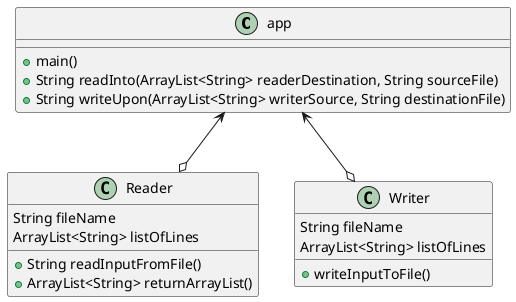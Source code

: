 @startuml

class app {

 +main()
 + String readInto(ArrayList<String> readerDestination, String sourceFile)
 + String writeUpon(ArrayList<String> writerSource, String destinationFile)

}

class Reader {

 String fileName
 ArrayList<String> listOfLines

 +String readInputFromFile()
 + ArrayList<String> returnArrayList()

}

class Writer {

 String fileName
 ArrayList<String> listOfLines

 +writeInputToFile()

}

app <--o Reader
app <--o Writer

@enduml